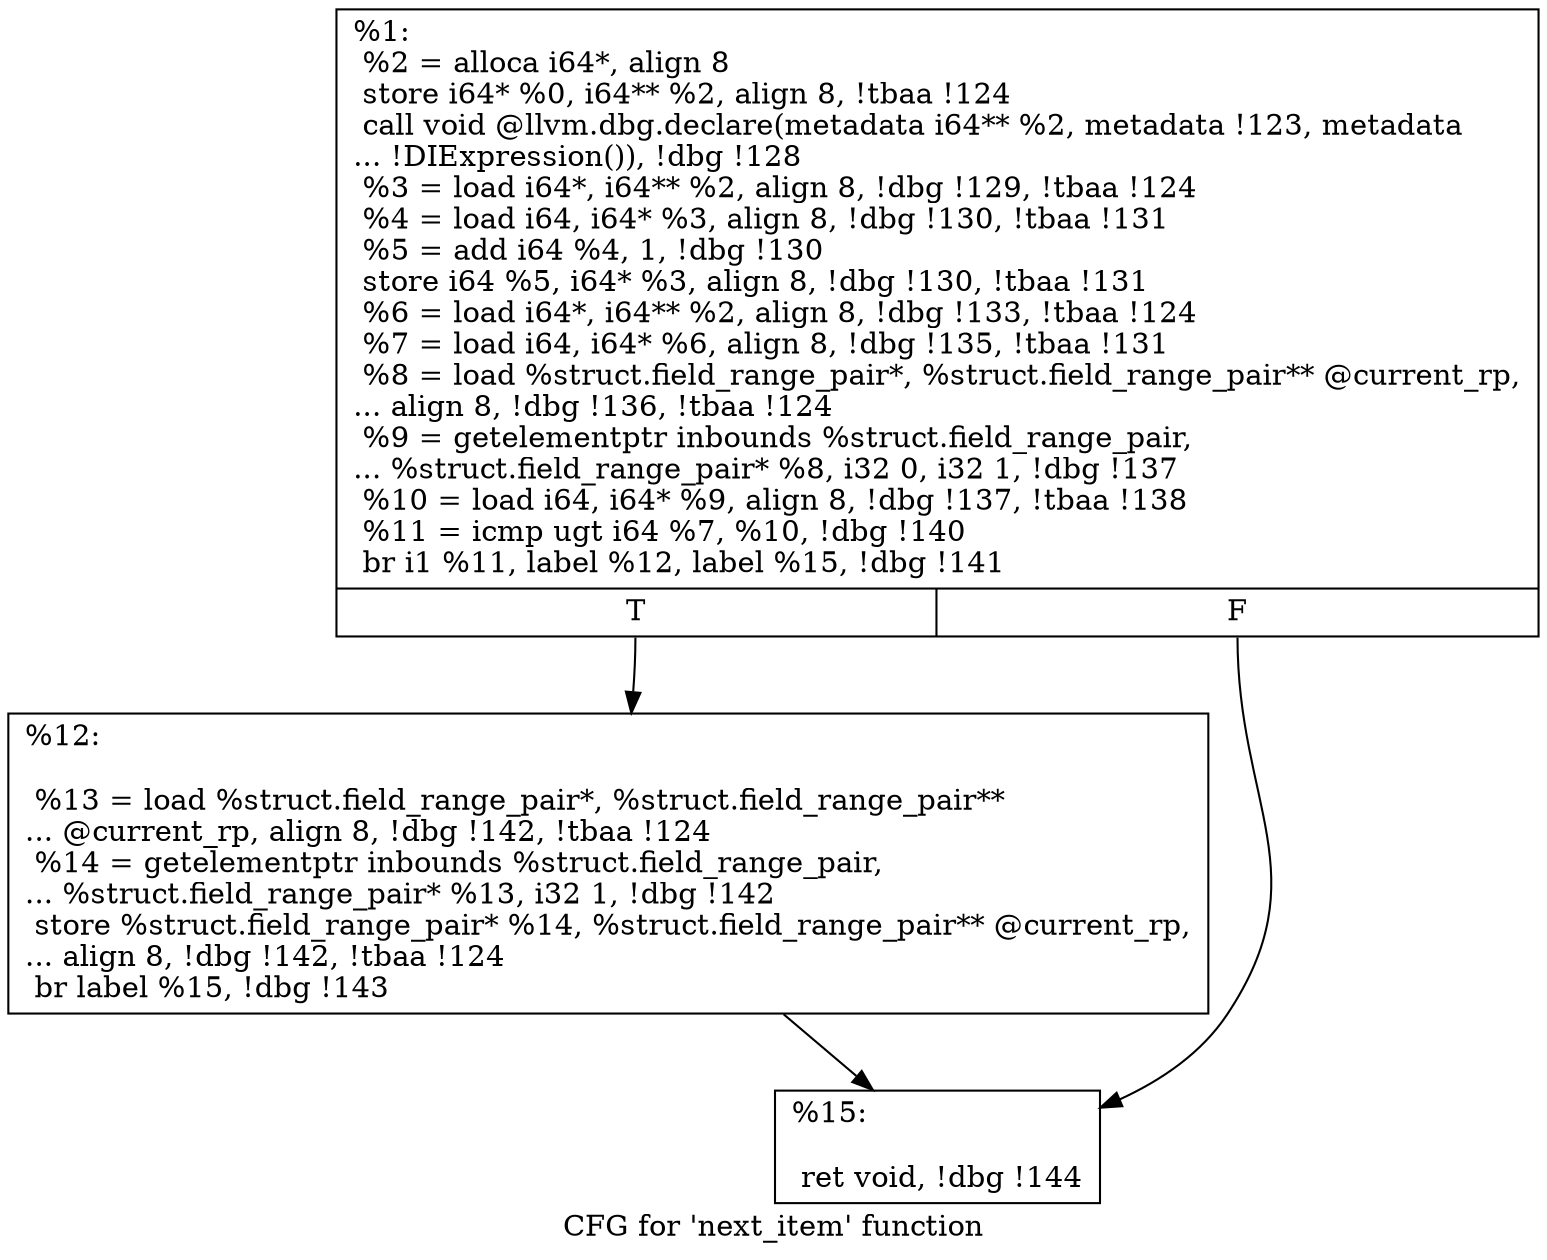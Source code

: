 digraph "CFG for 'next_item' function" {
	label="CFG for 'next_item' function";

	Node0x198cf00 [shape=record,label="{%1:\l  %2 = alloca i64*, align 8\l  store i64* %0, i64** %2, align 8, !tbaa !124\l  call void @llvm.dbg.declare(metadata i64** %2, metadata !123, metadata\l... !DIExpression()), !dbg !128\l  %3 = load i64*, i64** %2, align 8, !dbg !129, !tbaa !124\l  %4 = load i64, i64* %3, align 8, !dbg !130, !tbaa !131\l  %5 = add i64 %4, 1, !dbg !130\l  store i64 %5, i64* %3, align 8, !dbg !130, !tbaa !131\l  %6 = load i64*, i64** %2, align 8, !dbg !133, !tbaa !124\l  %7 = load i64, i64* %6, align 8, !dbg !135, !tbaa !131\l  %8 = load %struct.field_range_pair*, %struct.field_range_pair** @current_rp,\l... align 8, !dbg !136, !tbaa !124\l  %9 = getelementptr inbounds %struct.field_range_pair,\l... %struct.field_range_pair* %8, i32 0, i32 1, !dbg !137\l  %10 = load i64, i64* %9, align 8, !dbg !137, !tbaa !138\l  %11 = icmp ugt i64 %7, %10, !dbg !140\l  br i1 %11, label %12, label %15, !dbg !141\l|{<s0>T|<s1>F}}"];
	Node0x198cf00:s0 -> Node0x1973380;
	Node0x198cf00:s1 -> Node0x19733d0;
	Node0x1973380 [shape=record,label="{%12:\l\l  %13 = load %struct.field_range_pair*, %struct.field_range_pair**\l... @current_rp, align 8, !dbg !142, !tbaa !124\l  %14 = getelementptr inbounds %struct.field_range_pair,\l... %struct.field_range_pair* %13, i32 1, !dbg !142\l  store %struct.field_range_pair* %14, %struct.field_range_pair** @current_rp,\l... align 8, !dbg !142, !tbaa !124\l  br label %15, !dbg !143\l}"];
	Node0x1973380 -> Node0x19733d0;
	Node0x19733d0 [shape=record,label="{%15:\l\l  ret void, !dbg !144\l}"];
}
